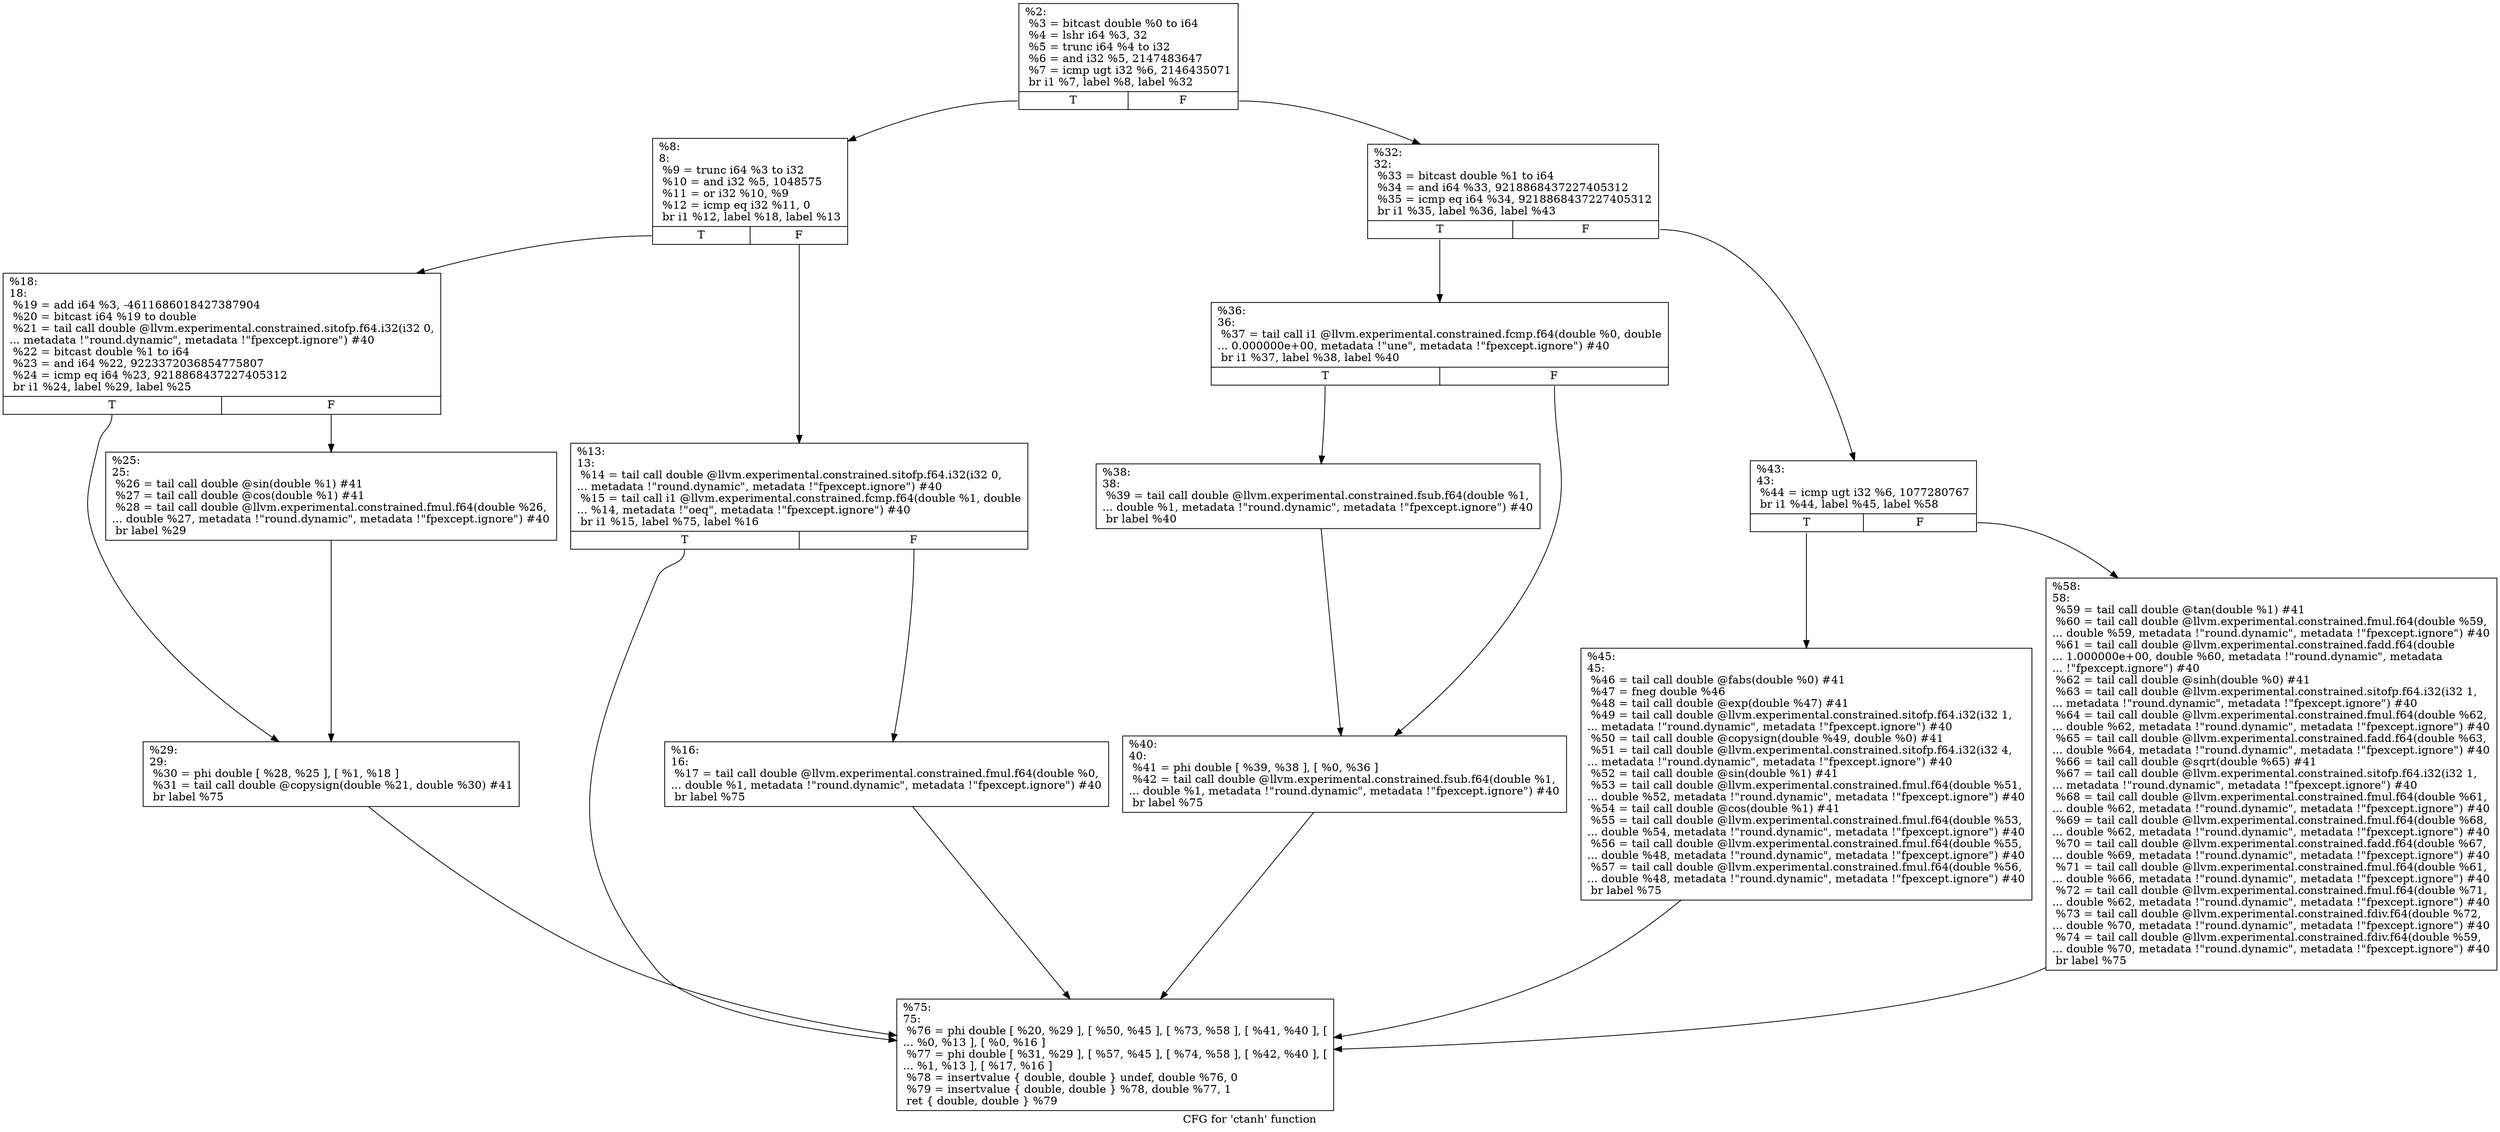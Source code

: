 digraph "CFG for 'ctanh' function" {
	label="CFG for 'ctanh' function";

	Node0x19d1dd0 [shape=record,label="{%2:\l  %3 = bitcast double %0 to i64\l  %4 = lshr i64 %3, 32\l  %5 = trunc i64 %4 to i32\l  %6 = and i32 %5, 2147483647\l  %7 = icmp ugt i32 %6, 2146435071\l  br i1 %7, label %8, label %32\l|{<s0>T|<s1>F}}"];
	Node0x19d1dd0:s0 -> Node0x19d1f00;
	Node0x19d1dd0:s1 -> Node0x19d20e0;
	Node0x19d1f00 [shape=record,label="{%8:\l8:                                                \l  %9 = trunc i64 %3 to i32\l  %10 = and i32 %5, 1048575\l  %11 = or i32 %10, %9\l  %12 = icmp eq i32 %11, 0\l  br i1 %12, label %18, label %13\l|{<s0>T|<s1>F}}"];
	Node0x19d1f00:s0 -> Node0x19d1ff0;
	Node0x19d1f00:s1 -> Node0x19d1f50;
	Node0x19d1f50 [shape=record,label="{%13:\l13:                                               \l  %14 = tail call double @llvm.experimental.constrained.sitofp.f64.i32(i32 0,\l... metadata !\"round.dynamic\", metadata !\"fpexcept.ignore\") #40\l  %15 = tail call i1 @llvm.experimental.constrained.fcmp.f64(double %1, double\l... %14, metadata !\"oeq\", metadata !\"fpexcept.ignore\") #40\l  br i1 %15, label %75, label %16\l|{<s0>T|<s1>F}}"];
	Node0x19d1f50:s0 -> Node0x19d2310;
	Node0x19d1f50:s1 -> Node0x19d1fa0;
	Node0x19d1fa0 [shape=record,label="{%16:\l16:                                               \l  %17 = tail call double @llvm.experimental.constrained.fmul.f64(double %0,\l... double %1, metadata !\"round.dynamic\", metadata !\"fpexcept.ignore\") #40\l  br label %75\l}"];
	Node0x19d1fa0 -> Node0x19d2310;
	Node0x19d1ff0 [shape=record,label="{%18:\l18:                                               \l  %19 = add i64 %3, -4611686018427387904\l  %20 = bitcast i64 %19 to double\l  %21 = tail call double @llvm.experimental.constrained.sitofp.f64.i32(i32 0,\l... metadata !\"round.dynamic\", metadata !\"fpexcept.ignore\") #40\l  %22 = bitcast double %1 to i64\l  %23 = and i64 %22, 9223372036854775807\l  %24 = icmp eq i64 %23, 9218868437227405312\l  br i1 %24, label %29, label %25\l|{<s0>T|<s1>F}}"];
	Node0x19d1ff0:s0 -> Node0x19d2090;
	Node0x19d1ff0:s1 -> Node0x19d2040;
	Node0x19d2040 [shape=record,label="{%25:\l25:                                               \l  %26 = tail call double @sin(double %1) #41\l  %27 = tail call double @cos(double %1) #41\l  %28 = tail call double @llvm.experimental.constrained.fmul.f64(double %26,\l... double %27, metadata !\"round.dynamic\", metadata !\"fpexcept.ignore\") #40\l  br label %29\l}"];
	Node0x19d2040 -> Node0x19d2090;
	Node0x19d2090 [shape=record,label="{%29:\l29:                                               \l  %30 = phi double [ %28, %25 ], [ %1, %18 ]\l  %31 = tail call double @copysign(double %21, double %30) #41\l  br label %75\l}"];
	Node0x19d2090 -> Node0x19d2310;
	Node0x19d20e0 [shape=record,label="{%32:\l32:                                               \l  %33 = bitcast double %1 to i64\l  %34 = and i64 %33, 9218868437227405312\l  %35 = icmp eq i64 %34, 9218868437227405312\l  br i1 %35, label %36, label %43\l|{<s0>T|<s1>F}}"];
	Node0x19d20e0:s0 -> Node0x19d2130;
	Node0x19d20e0:s1 -> Node0x19d2220;
	Node0x19d2130 [shape=record,label="{%36:\l36:                                               \l  %37 = tail call i1 @llvm.experimental.constrained.fcmp.f64(double %0, double\l... 0.000000e+00, metadata !\"une\", metadata !\"fpexcept.ignore\") #40\l  br i1 %37, label %38, label %40\l|{<s0>T|<s1>F}}"];
	Node0x19d2130:s0 -> Node0x19d2180;
	Node0x19d2130:s1 -> Node0x19d21d0;
	Node0x19d2180 [shape=record,label="{%38:\l38:                                               \l  %39 = tail call double @llvm.experimental.constrained.fsub.f64(double %1,\l... double %1, metadata !\"round.dynamic\", metadata !\"fpexcept.ignore\") #40\l  br label %40\l}"];
	Node0x19d2180 -> Node0x19d21d0;
	Node0x19d21d0 [shape=record,label="{%40:\l40:                                               \l  %41 = phi double [ %39, %38 ], [ %0, %36 ]\l  %42 = tail call double @llvm.experimental.constrained.fsub.f64(double %1,\l... double %1, metadata !\"round.dynamic\", metadata !\"fpexcept.ignore\") #40\l  br label %75\l}"];
	Node0x19d21d0 -> Node0x19d2310;
	Node0x19d2220 [shape=record,label="{%43:\l43:                                               \l  %44 = icmp ugt i32 %6, 1077280767\l  br i1 %44, label %45, label %58\l|{<s0>T|<s1>F}}"];
	Node0x19d2220:s0 -> Node0x19d2270;
	Node0x19d2220:s1 -> Node0x19d22c0;
	Node0x19d2270 [shape=record,label="{%45:\l45:                                               \l  %46 = tail call double @fabs(double %0) #41\l  %47 = fneg double %46\l  %48 = tail call double @exp(double %47) #41\l  %49 = tail call double @llvm.experimental.constrained.sitofp.f64.i32(i32 1,\l... metadata !\"round.dynamic\", metadata !\"fpexcept.ignore\") #40\l  %50 = tail call double @copysign(double %49, double %0) #41\l  %51 = tail call double @llvm.experimental.constrained.sitofp.f64.i32(i32 4,\l... metadata !\"round.dynamic\", metadata !\"fpexcept.ignore\") #40\l  %52 = tail call double @sin(double %1) #41\l  %53 = tail call double @llvm.experimental.constrained.fmul.f64(double %51,\l... double %52, metadata !\"round.dynamic\", metadata !\"fpexcept.ignore\") #40\l  %54 = tail call double @cos(double %1) #41\l  %55 = tail call double @llvm.experimental.constrained.fmul.f64(double %53,\l... double %54, metadata !\"round.dynamic\", metadata !\"fpexcept.ignore\") #40\l  %56 = tail call double @llvm.experimental.constrained.fmul.f64(double %55,\l... double %48, metadata !\"round.dynamic\", metadata !\"fpexcept.ignore\") #40\l  %57 = tail call double @llvm.experimental.constrained.fmul.f64(double %56,\l... double %48, metadata !\"round.dynamic\", metadata !\"fpexcept.ignore\") #40\l  br label %75\l}"];
	Node0x19d2270 -> Node0x19d2310;
	Node0x19d22c0 [shape=record,label="{%58:\l58:                                               \l  %59 = tail call double @tan(double %1) #41\l  %60 = tail call double @llvm.experimental.constrained.fmul.f64(double %59,\l... double %59, metadata !\"round.dynamic\", metadata !\"fpexcept.ignore\") #40\l  %61 = tail call double @llvm.experimental.constrained.fadd.f64(double\l... 1.000000e+00, double %60, metadata !\"round.dynamic\", metadata\l... !\"fpexcept.ignore\") #40\l  %62 = tail call double @sinh(double %0) #41\l  %63 = tail call double @llvm.experimental.constrained.sitofp.f64.i32(i32 1,\l... metadata !\"round.dynamic\", metadata !\"fpexcept.ignore\") #40\l  %64 = tail call double @llvm.experimental.constrained.fmul.f64(double %62,\l... double %62, metadata !\"round.dynamic\", metadata !\"fpexcept.ignore\") #40\l  %65 = tail call double @llvm.experimental.constrained.fadd.f64(double %63,\l... double %64, metadata !\"round.dynamic\", metadata !\"fpexcept.ignore\") #40\l  %66 = tail call double @sqrt(double %65) #41\l  %67 = tail call double @llvm.experimental.constrained.sitofp.f64.i32(i32 1,\l... metadata !\"round.dynamic\", metadata !\"fpexcept.ignore\") #40\l  %68 = tail call double @llvm.experimental.constrained.fmul.f64(double %61,\l... double %62, metadata !\"round.dynamic\", metadata !\"fpexcept.ignore\") #40\l  %69 = tail call double @llvm.experimental.constrained.fmul.f64(double %68,\l... double %62, metadata !\"round.dynamic\", metadata !\"fpexcept.ignore\") #40\l  %70 = tail call double @llvm.experimental.constrained.fadd.f64(double %67,\l... double %69, metadata !\"round.dynamic\", metadata !\"fpexcept.ignore\") #40\l  %71 = tail call double @llvm.experimental.constrained.fmul.f64(double %61,\l... double %66, metadata !\"round.dynamic\", metadata !\"fpexcept.ignore\") #40\l  %72 = tail call double @llvm.experimental.constrained.fmul.f64(double %71,\l... double %62, metadata !\"round.dynamic\", metadata !\"fpexcept.ignore\") #40\l  %73 = tail call double @llvm.experimental.constrained.fdiv.f64(double %72,\l... double %70, metadata !\"round.dynamic\", metadata !\"fpexcept.ignore\") #40\l  %74 = tail call double @llvm.experimental.constrained.fdiv.f64(double %59,\l... double %70, metadata !\"round.dynamic\", metadata !\"fpexcept.ignore\") #40\l  br label %75\l}"];
	Node0x19d22c0 -> Node0x19d2310;
	Node0x19d2310 [shape=record,label="{%75:\l75:                                               \l  %76 = phi double [ %20, %29 ], [ %50, %45 ], [ %73, %58 ], [ %41, %40 ], [\l... %0, %13 ], [ %0, %16 ]\l  %77 = phi double [ %31, %29 ], [ %57, %45 ], [ %74, %58 ], [ %42, %40 ], [\l... %1, %13 ], [ %17, %16 ]\l  %78 = insertvalue \{ double, double \} undef, double %76, 0\l  %79 = insertvalue \{ double, double \} %78, double %77, 1\l  ret \{ double, double \} %79\l}"];
}
